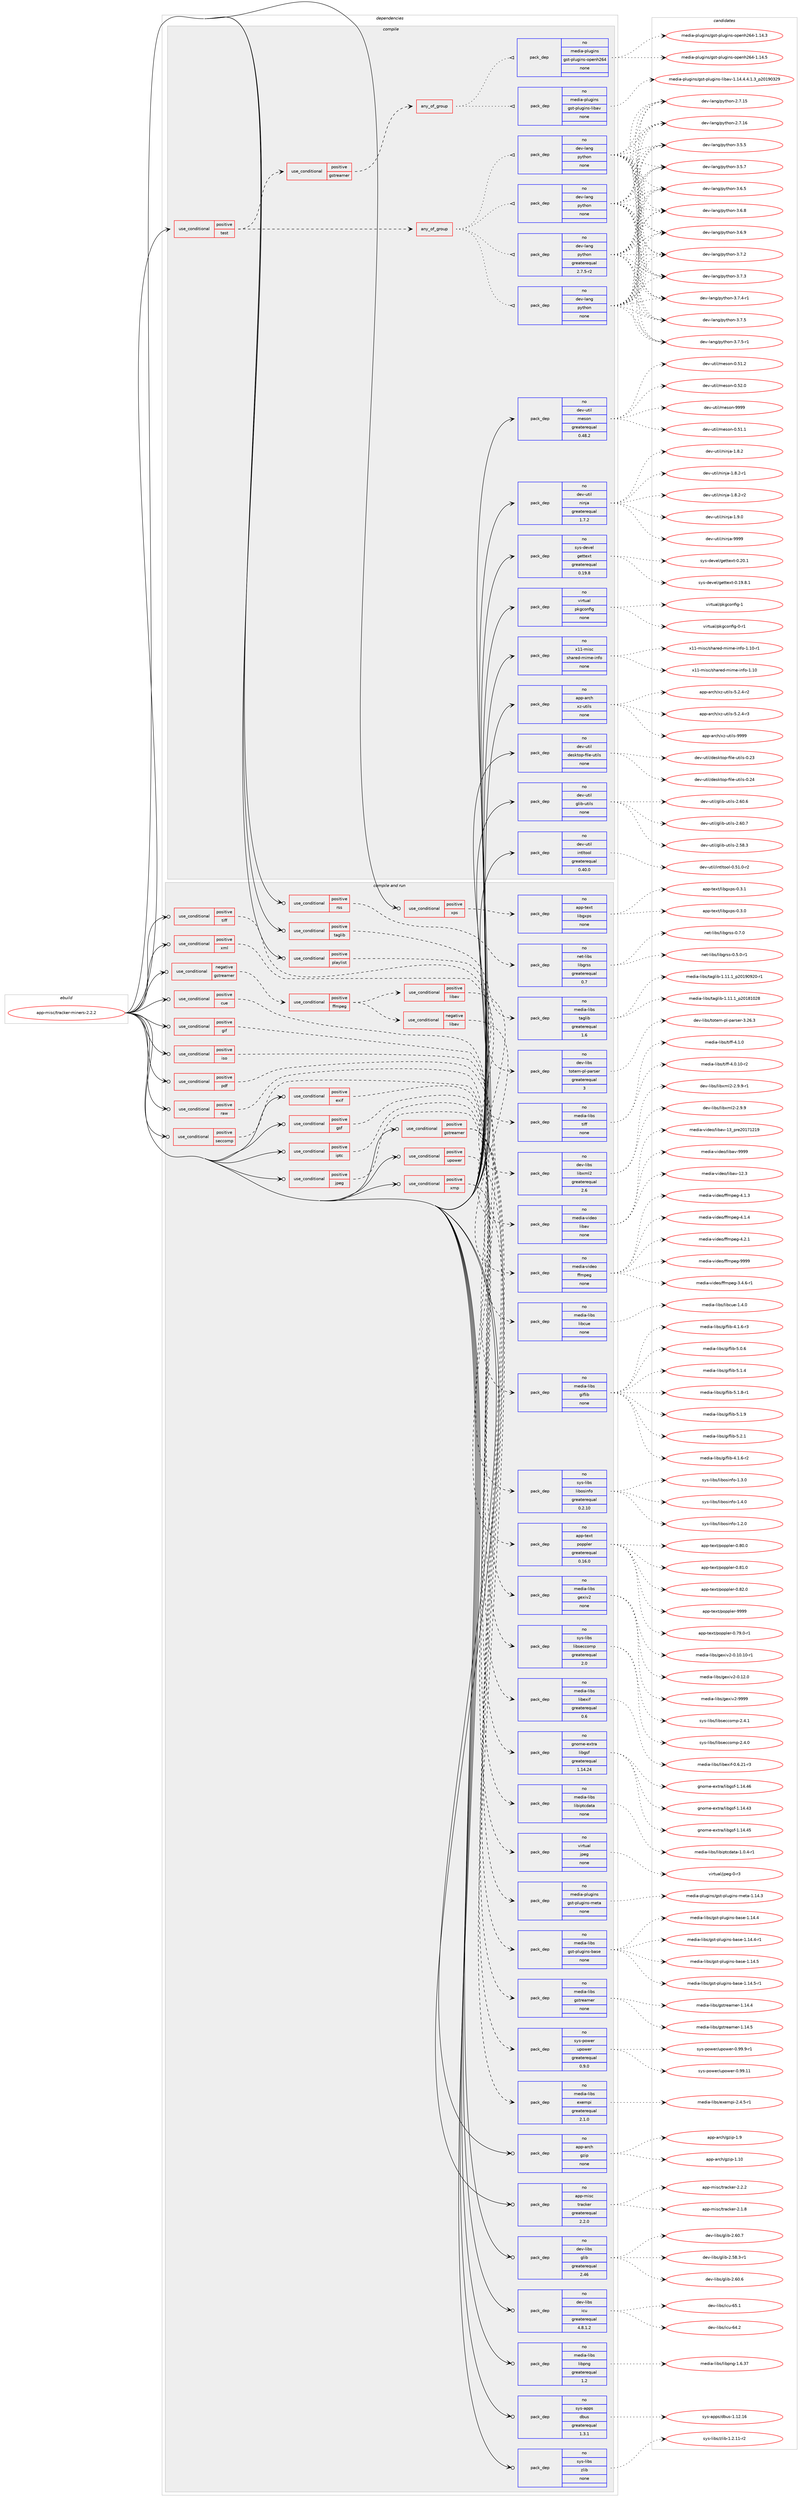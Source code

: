 digraph prolog {

# *************
# Graph options
# *************

newrank=true;
concentrate=true;
compound=true;
graph [rankdir=LR,fontname=Helvetica,fontsize=10,ranksep=1.5];#, ranksep=2.5, nodesep=0.2];
edge  [arrowhead=vee];
node  [fontname=Helvetica,fontsize=10];

# **********
# The ebuild
# **********

subgraph cluster_leftcol {
color=gray;
rank=same;
label=<<i>ebuild</i>>;
id [label="app-misc/tracker-miners-2.2.2", color=red, width=4, href="../app-misc/tracker-miners-2.2.2.svg"];
}

# ****************
# The dependencies
# ****************

subgraph cluster_midcol {
color=gray;
label=<<i>dependencies</i>>;
subgraph cluster_compile {
fillcolor="#eeeeee";
style=filled;
label=<<i>compile</i>>;
subgraph cond119582 {
dependency500703 [label=<<TABLE BORDER="0" CELLBORDER="1" CELLSPACING="0" CELLPADDING="4"><TR><TD ROWSPAN="3" CELLPADDING="10">use_conditional</TD></TR><TR><TD>positive</TD></TR><TR><TD>test</TD></TR></TABLE>>, shape=none, color=red];
subgraph any8726 {
dependency500704 [label=<<TABLE BORDER="0" CELLBORDER="1" CELLSPACING="0" CELLPADDING="4"><TR><TD CELLPADDING="10">any_of_group</TD></TR></TABLE>>, shape=none, color=red];subgraph pack372079 {
dependency500705 [label=<<TABLE BORDER="0" CELLBORDER="1" CELLSPACING="0" CELLPADDING="4" WIDTH="220"><TR><TD ROWSPAN="6" CELLPADDING="30">pack_dep</TD></TR><TR><TD WIDTH="110">no</TD></TR><TR><TD>dev-lang</TD></TR><TR><TD>python</TD></TR><TR><TD>none</TD></TR><TR><TD></TD></TR></TABLE>>, shape=none, color=blue];
}
dependency500704:e -> dependency500705:w [weight=20,style="dotted",arrowhead="oinv"];
subgraph pack372080 {
dependency500706 [label=<<TABLE BORDER="0" CELLBORDER="1" CELLSPACING="0" CELLPADDING="4" WIDTH="220"><TR><TD ROWSPAN="6" CELLPADDING="30">pack_dep</TD></TR><TR><TD WIDTH="110">no</TD></TR><TR><TD>dev-lang</TD></TR><TR><TD>python</TD></TR><TR><TD>none</TD></TR><TR><TD></TD></TR></TABLE>>, shape=none, color=blue];
}
dependency500704:e -> dependency500706:w [weight=20,style="dotted",arrowhead="oinv"];
subgraph pack372081 {
dependency500707 [label=<<TABLE BORDER="0" CELLBORDER="1" CELLSPACING="0" CELLPADDING="4" WIDTH="220"><TR><TD ROWSPAN="6" CELLPADDING="30">pack_dep</TD></TR><TR><TD WIDTH="110">no</TD></TR><TR><TD>dev-lang</TD></TR><TR><TD>python</TD></TR><TR><TD>none</TD></TR><TR><TD></TD></TR></TABLE>>, shape=none, color=blue];
}
dependency500704:e -> dependency500707:w [weight=20,style="dotted",arrowhead="oinv"];
subgraph pack372082 {
dependency500708 [label=<<TABLE BORDER="0" CELLBORDER="1" CELLSPACING="0" CELLPADDING="4" WIDTH="220"><TR><TD ROWSPAN="6" CELLPADDING="30">pack_dep</TD></TR><TR><TD WIDTH="110">no</TD></TR><TR><TD>dev-lang</TD></TR><TR><TD>python</TD></TR><TR><TD>greaterequal</TD></TR><TR><TD>2.7.5-r2</TD></TR></TABLE>>, shape=none, color=blue];
}
dependency500704:e -> dependency500708:w [weight=20,style="dotted",arrowhead="oinv"];
}
dependency500703:e -> dependency500704:w [weight=20,style="dashed",arrowhead="vee"];
subgraph cond119583 {
dependency500709 [label=<<TABLE BORDER="0" CELLBORDER="1" CELLSPACING="0" CELLPADDING="4"><TR><TD ROWSPAN="3" CELLPADDING="10">use_conditional</TD></TR><TR><TD>positive</TD></TR><TR><TD>gstreamer</TD></TR></TABLE>>, shape=none, color=red];
subgraph any8727 {
dependency500710 [label=<<TABLE BORDER="0" CELLBORDER="1" CELLSPACING="0" CELLPADDING="4"><TR><TD CELLPADDING="10">any_of_group</TD></TR></TABLE>>, shape=none, color=red];subgraph pack372083 {
dependency500711 [label=<<TABLE BORDER="0" CELLBORDER="1" CELLSPACING="0" CELLPADDING="4" WIDTH="220"><TR><TD ROWSPAN="6" CELLPADDING="30">pack_dep</TD></TR><TR><TD WIDTH="110">no</TD></TR><TR><TD>media-plugins</TD></TR><TR><TD>gst-plugins-libav</TD></TR><TR><TD>none</TD></TR><TR><TD></TD></TR></TABLE>>, shape=none, color=blue];
}
dependency500710:e -> dependency500711:w [weight=20,style="dotted",arrowhead="oinv"];
subgraph pack372084 {
dependency500712 [label=<<TABLE BORDER="0" CELLBORDER="1" CELLSPACING="0" CELLPADDING="4" WIDTH="220"><TR><TD ROWSPAN="6" CELLPADDING="30">pack_dep</TD></TR><TR><TD WIDTH="110">no</TD></TR><TR><TD>media-plugins</TD></TR><TR><TD>gst-plugins-openh264</TD></TR><TR><TD>none</TD></TR><TR><TD></TD></TR></TABLE>>, shape=none, color=blue];
}
dependency500710:e -> dependency500712:w [weight=20,style="dotted",arrowhead="oinv"];
}
dependency500709:e -> dependency500710:w [weight=20,style="dashed",arrowhead="vee"];
}
dependency500703:e -> dependency500709:w [weight=20,style="dashed",arrowhead="vee"];
}
id:e -> dependency500703:w [weight=20,style="solid",arrowhead="vee"];
subgraph pack372085 {
dependency500713 [label=<<TABLE BORDER="0" CELLBORDER="1" CELLSPACING="0" CELLPADDING="4" WIDTH="220"><TR><TD ROWSPAN="6" CELLPADDING="30">pack_dep</TD></TR><TR><TD WIDTH="110">no</TD></TR><TR><TD>app-arch</TD></TR><TR><TD>xz-utils</TD></TR><TR><TD>none</TD></TR><TR><TD></TD></TR></TABLE>>, shape=none, color=blue];
}
id:e -> dependency500713:w [weight=20,style="solid",arrowhead="vee"];
subgraph pack372086 {
dependency500714 [label=<<TABLE BORDER="0" CELLBORDER="1" CELLSPACING="0" CELLPADDING="4" WIDTH="220"><TR><TD ROWSPAN="6" CELLPADDING="30">pack_dep</TD></TR><TR><TD WIDTH="110">no</TD></TR><TR><TD>dev-util</TD></TR><TR><TD>desktop-file-utils</TD></TR><TR><TD>none</TD></TR><TR><TD></TD></TR></TABLE>>, shape=none, color=blue];
}
id:e -> dependency500714:w [weight=20,style="solid",arrowhead="vee"];
subgraph pack372087 {
dependency500715 [label=<<TABLE BORDER="0" CELLBORDER="1" CELLSPACING="0" CELLPADDING="4" WIDTH="220"><TR><TD ROWSPAN="6" CELLPADDING="30">pack_dep</TD></TR><TR><TD WIDTH="110">no</TD></TR><TR><TD>dev-util</TD></TR><TR><TD>glib-utils</TD></TR><TR><TD>none</TD></TR><TR><TD></TD></TR></TABLE>>, shape=none, color=blue];
}
id:e -> dependency500715:w [weight=20,style="solid",arrowhead="vee"];
subgraph pack372088 {
dependency500716 [label=<<TABLE BORDER="0" CELLBORDER="1" CELLSPACING="0" CELLPADDING="4" WIDTH="220"><TR><TD ROWSPAN="6" CELLPADDING="30">pack_dep</TD></TR><TR><TD WIDTH="110">no</TD></TR><TR><TD>dev-util</TD></TR><TR><TD>intltool</TD></TR><TR><TD>greaterequal</TD></TR><TR><TD>0.40.0</TD></TR></TABLE>>, shape=none, color=blue];
}
id:e -> dependency500716:w [weight=20,style="solid",arrowhead="vee"];
subgraph pack372089 {
dependency500717 [label=<<TABLE BORDER="0" CELLBORDER="1" CELLSPACING="0" CELLPADDING="4" WIDTH="220"><TR><TD ROWSPAN="6" CELLPADDING="30">pack_dep</TD></TR><TR><TD WIDTH="110">no</TD></TR><TR><TD>dev-util</TD></TR><TR><TD>meson</TD></TR><TR><TD>greaterequal</TD></TR><TR><TD>0.48.2</TD></TR></TABLE>>, shape=none, color=blue];
}
id:e -> dependency500717:w [weight=20,style="solid",arrowhead="vee"];
subgraph pack372090 {
dependency500718 [label=<<TABLE BORDER="0" CELLBORDER="1" CELLSPACING="0" CELLPADDING="4" WIDTH="220"><TR><TD ROWSPAN="6" CELLPADDING="30">pack_dep</TD></TR><TR><TD WIDTH="110">no</TD></TR><TR><TD>dev-util</TD></TR><TR><TD>ninja</TD></TR><TR><TD>greaterequal</TD></TR><TR><TD>1.7.2</TD></TR></TABLE>>, shape=none, color=blue];
}
id:e -> dependency500718:w [weight=20,style="solid",arrowhead="vee"];
subgraph pack372091 {
dependency500719 [label=<<TABLE BORDER="0" CELLBORDER="1" CELLSPACING="0" CELLPADDING="4" WIDTH="220"><TR><TD ROWSPAN="6" CELLPADDING="30">pack_dep</TD></TR><TR><TD WIDTH="110">no</TD></TR><TR><TD>sys-devel</TD></TR><TR><TD>gettext</TD></TR><TR><TD>greaterequal</TD></TR><TR><TD>0.19.8</TD></TR></TABLE>>, shape=none, color=blue];
}
id:e -> dependency500719:w [weight=20,style="solid",arrowhead="vee"];
subgraph pack372092 {
dependency500720 [label=<<TABLE BORDER="0" CELLBORDER="1" CELLSPACING="0" CELLPADDING="4" WIDTH="220"><TR><TD ROWSPAN="6" CELLPADDING="30">pack_dep</TD></TR><TR><TD WIDTH="110">no</TD></TR><TR><TD>virtual</TD></TR><TR><TD>pkgconfig</TD></TR><TR><TD>none</TD></TR><TR><TD></TD></TR></TABLE>>, shape=none, color=blue];
}
id:e -> dependency500720:w [weight=20,style="solid",arrowhead="vee"];
subgraph pack372093 {
dependency500721 [label=<<TABLE BORDER="0" CELLBORDER="1" CELLSPACING="0" CELLPADDING="4" WIDTH="220"><TR><TD ROWSPAN="6" CELLPADDING="30">pack_dep</TD></TR><TR><TD WIDTH="110">no</TD></TR><TR><TD>x11-misc</TD></TR><TR><TD>shared-mime-info</TD></TR><TR><TD>none</TD></TR><TR><TD></TD></TR></TABLE>>, shape=none, color=blue];
}
id:e -> dependency500721:w [weight=20,style="solid",arrowhead="vee"];
}
subgraph cluster_compileandrun {
fillcolor="#eeeeee";
style=filled;
label=<<i>compile and run</i>>;
subgraph cond119584 {
dependency500722 [label=<<TABLE BORDER="0" CELLBORDER="1" CELLSPACING="0" CELLPADDING="4"><TR><TD ROWSPAN="3" CELLPADDING="10">use_conditional</TD></TR><TR><TD>negative</TD></TR><TR><TD>gstreamer</TD></TR></TABLE>>, shape=none, color=red];
subgraph cond119585 {
dependency500723 [label=<<TABLE BORDER="0" CELLBORDER="1" CELLSPACING="0" CELLPADDING="4"><TR><TD ROWSPAN="3" CELLPADDING="10">use_conditional</TD></TR><TR><TD>positive</TD></TR><TR><TD>ffmpeg</TD></TR></TABLE>>, shape=none, color=red];
subgraph cond119586 {
dependency500724 [label=<<TABLE BORDER="0" CELLBORDER="1" CELLSPACING="0" CELLPADDING="4"><TR><TD ROWSPAN="3" CELLPADDING="10">use_conditional</TD></TR><TR><TD>positive</TD></TR><TR><TD>libav</TD></TR></TABLE>>, shape=none, color=red];
subgraph pack372094 {
dependency500725 [label=<<TABLE BORDER="0" CELLBORDER="1" CELLSPACING="0" CELLPADDING="4" WIDTH="220"><TR><TD ROWSPAN="6" CELLPADDING="30">pack_dep</TD></TR><TR><TD WIDTH="110">no</TD></TR><TR><TD>media-video</TD></TR><TR><TD>libav</TD></TR><TR><TD>none</TD></TR><TR><TD></TD></TR></TABLE>>, shape=none, color=blue];
}
dependency500724:e -> dependency500725:w [weight=20,style="dashed",arrowhead="vee"];
}
dependency500723:e -> dependency500724:w [weight=20,style="dashed",arrowhead="vee"];
subgraph cond119587 {
dependency500726 [label=<<TABLE BORDER="0" CELLBORDER="1" CELLSPACING="0" CELLPADDING="4"><TR><TD ROWSPAN="3" CELLPADDING="10">use_conditional</TD></TR><TR><TD>negative</TD></TR><TR><TD>libav</TD></TR></TABLE>>, shape=none, color=red];
subgraph pack372095 {
dependency500727 [label=<<TABLE BORDER="0" CELLBORDER="1" CELLSPACING="0" CELLPADDING="4" WIDTH="220"><TR><TD ROWSPAN="6" CELLPADDING="30">pack_dep</TD></TR><TR><TD WIDTH="110">no</TD></TR><TR><TD>media-video</TD></TR><TR><TD>ffmpeg</TD></TR><TR><TD>none</TD></TR><TR><TD></TD></TR></TABLE>>, shape=none, color=blue];
}
dependency500726:e -> dependency500727:w [weight=20,style="dashed",arrowhead="vee"];
}
dependency500723:e -> dependency500726:w [weight=20,style="dashed",arrowhead="vee"];
}
dependency500722:e -> dependency500723:w [weight=20,style="dashed",arrowhead="vee"];
}
id:e -> dependency500722:w [weight=20,style="solid",arrowhead="odotvee"];
subgraph cond119588 {
dependency500728 [label=<<TABLE BORDER="0" CELLBORDER="1" CELLSPACING="0" CELLPADDING="4"><TR><TD ROWSPAN="3" CELLPADDING="10">use_conditional</TD></TR><TR><TD>positive</TD></TR><TR><TD>cue</TD></TR></TABLE>>, shape=none, color=red];
subgraph pack372096 {
dependency500729 [label=<<TABLE BORDER="0" CELLBORDER="1" CELLSPACING="0" CELLPADDING="4" WIDTH="220"><TR><TD ROWSPAN="6" CELLPADDING="30">pack_dep</TD></TR><TR><TD WIDTH="110">no</TD></TR><TR><TD>media-libs</TD></TR><TR><TD>libcue</TD></TR><TR><TD>none</TD></TR><TR><TD></TD></TR></TABLE>>, shape=none, color=blue];
}
dependency500728:e -> dependency500729:w [weight=20,style="dashed",arrowhead="vee"];
}
id:e -> dependency500728:w [weight=20,style="solid",arrowhead="odotvee"];
subgraph cond119589 {
dependency500730 [label=<<TABLE BORDER="0" CELLBORDER="1" CELLSPACING="0" CELLPADDING="4"><TR><TD ROWSPAN="3" CELLPADDING="10">use_conditional</TD></TR><TR><TD>positive</TD></TR><TR><TD>exif</TD></TR></TABLE>>, shape=none, color=red];
subgraph pack372097 {
dependency500731 [label=<<TABLE BORDER="0" CELLBORDER="1" CELLSPACING="0" CELLPADDING="4" WIDTH="220"><TR><TD ROWSPAN="6" CELLPADDING="30">pack_dep</TD></TR><TR><TD WIDTH="110">no</TD></TR><TR><TD>media-libs</TD></TR><TR><TD>libexif</TD></TR><TR><TD>greaterequal</TD></TR><TR><TD>0.6</TD></TR></TABLE>>, shape=none, color=blue];
}
dependency500730:e -> dependency500731:w [weight=20,style="dashed",arrowhead="vee"];
}
id:e -> dependency500730:w [weight=20,style="solid",arrowhead="odotvee"];
subgraph cond119590 {
dependency500732 [label=<<TABLE BORDER="0" CELLBORDER="1" CELLSPACING="0" CELLPADDING="4"><TR><TD ROWSPAN="3" CELLPADDING="10">use_conditional</TD></TR><TR><TD>positive</TD></TR><TR><TD>gif</TD></TR></TABLE>>, shape=none, color=red];
subgraph pack372098 {
dependency500733 [label=<<TABLE BORDER="0" CELLBORDER="1" CELLSPACING="0" CELLPADDING="4" WIDTH="220"><TR><TD ROWSPAN="6" CELLPADDING="30">pack_dep</TD></TR><TR><TD WIDTH="110">no</TD></TR><TR><TD>media-libs</TD></TR><TR><TD>giflib</TD></TR><TR><TD>none</TD></TR><TR><TD></TD></TR></TABLE>>, shape=none, color=blue];
}
dependency500732:e -> dependency500733:w [weight=20,style="dashed",arrowhead="vee"];
}
id:e -> dependency500732:w [weight=20,style="solid",arrowhead="odotvee"];
subgraph cond119591 {
dependency500734 [label=<<TABLE BORDER="0" CELLBORDER="1" CELLSPACING="0" CELLPADDING="4"><TR><TD ROWSPAN="3" CELLPADDING="10">use_conditional</TD></TR><TR><TD>positive</TD></TR><TR><TD>gsf</TD></TR></TABLE>>, shape=none, color=red];
subgraph pack372099 {
dependency500735 [label=<<TABLE BORDER="0" CELLBORDER="1" CELLSPACING="0" CELLPADDING="4" WIDTH="220"><TR><TD ROWSPAN="6" CELLPADDING="30">pack_dep</TD></TR><TR><TD WIDTH="110">no</TD></TR><TR><TD>gnome-extra</TD></TR><TR><TD>libgsf</TD></TR><TR><TD>greaterequal</TD></TR><TR><TD>1.14.24</TD></TR></TABLE>>, shape=none, color=blue];
}
dependency500734:e -> dependency500735:w [weight=20,style="dashed",arrowhead="vee"];
}
id:e -> dependency500734:w [weight=20,style="solid",arrowhead="odotvee"];
subgraph cond119592 {
dependency500736 [label=<<TABLE BORDER="0" CELLBORDER="1" CELLSPACING="0" CELLPADDING="4"><TR><TD ROWSPAN="3" CELLPADDING="10">use_conditional</TD></TR><TR><TD>positive</TD></TR><TR><TD>gstreamer</TD></TR></TABLE>>, shape=none, color=red];
subgraph pack372100 {
dependency500737 [label=<<TABLE BORDER="0" CELLBORDER="1" CELLSPACING="0" CELLPADDING="4" WIDTH="220"><TR><TD ROWSPAN="6" CELLPADDING="30">pack_dep</TD></TR><TR><TD WIDTH="110">no</TD></TR><TR><TD>media-libs</TD></TR><TR><TD>gstreamer</TD></TR><TR><TD>none</TD></TR><TR><TD></TD></TR></TABLE>>, shape=none, color=blue];
}
dependency500736:e -> dependency500737:w [weight=20,style="dashed",arrowhead="vee"];
subgraph pack372101 {
dependency500738 [label=<<TABLE BORDER="0" CELLBORDER="1" CELLSPACING="0" CELLPADDING="4" WIDTH="220"><TR><TD ROWSPAN="6" CELLPADDING="30">pack_dep</TD></TR><TR><TD WIDTH="110">no</TD></TR><TR><TD>media-libs</TD></TR><TR><TD>gst-plugins-base</TD></TR><TR><TD>none</TD></TR><TR><TD></TD></TR></TABLE>>, shape=none, color=blue];
}
dependency500736:e -> dependency500738:w [weight=20,style="dashed",arrowhead="vee"];
subgraph pack372102 {
dependency500739 [label=<<TABLE BORDER="0" CELLBORDER="1" CELLSPACING="0" CELLPADDING="4" WIDTH="220"><TR><TD ROWSPAN="6" CELLPADDING="30">pack_dep</TD></TR><TR><TD WIDTH="110">no</TD></TR><TR><TD>media-plugins</TD></TR><TR><TD>gst-plugins-meta</TD></TR><TR><TD>none</TD></TR><TR><TD></TD></TR></TABLE>>, shape=none, color=blue];
}
dependency500736:e -> dependency500739:w [weight=20,style="dashed",arrowhead="vee"];
}
id:e -> dependency500736:w [weight=20,style="solid",arrowhead="odotvee"];
subgraph cond119593 {
dependency500740 [label=<<TABLE BORDER="0" CELLBORDER="1" CELLSPACING="0" CELLPADDING="4"><TR><TD ROWSPAN="3" CELLPADDING="10">use_conditional</TD></TR><TR><TD>positive</TD></TR><TR><TD>iptc</TD></TR></TABLE>>, shape=none, color=red];
subgraph pack372103 {
dependency500741 [label=<<TABLE BORDER="0" CELLBORDER="1" CELLSPACING="0" CELLPADDING="4" WIDTH="220"><TR><TD ROWSPAN="6" CELLPADDING="30">pack_dep</TD></TR><TR><TD WIDTH="110">no</TD></TR><TR><TD>media-libs</TD></TR><TR><TD>libiptcdata</TD></TR><TR><TD>none</TD></TR><TR><TD></TD></TR></TABLE>>, shape=none, color=blue];
}
dependency500740:e -> dependency500741:w [weight=20,style="dashed",arrowhead="vee"];
}
id:e -> dependency500740:w [weight=20,style="solid",arrowhead="odotvee"];
subgraph cond119594 {
dependency500742 [label=<<TABLE BORDER="0" CELLBORDER="1" CELLSPACING="0" CELLPADDING="4"><TR><TD ROWSPAN="3" CELLPADDING="10">use_conditional</TD></TR><TR><TD>positive</TD></TR><TR><TD>iso</TD></TR></TABLE>>, shape=none, color=red];
subgraph pack372104 {
dependency500743 [label=<<TABLE BORDER="0" CELLBORDER="1" CELLSPACING="0" CELLPADDING="4" WIDTH="220"><TR><TD ROWSPAN="6" CELLPADDING="30">pack_dep</TD></TR><TR><TD WIDTH="110">no</TD></TR><TR><TD>sys-libs</TD></TR><TR><TD>libosinfo</TD></TR><TR><TD>greaterequal</TD></TR><TR><TD>0.2.10</TD></TR></TABLE>>, shape=none, color=blue];
}
dependency500742:e -> dependency500743:w [weight=20,style="dashed",arrowhead="vee"];
}
id:e -> dependency500742:w [weight=20,style="solid",arrowhead="odotvee"];
subgraph cond119595 {
dependency500744 [label=<<TABLE BORDER="0" CELLBORDER="1" CELLSPACING="0" CELLPADDING="4"><TR><TD ROWSPAN="3" CELLPADDING="10">use_conditional</TD></TR><TR><TD>positive</TD></TR><TR><TD>jpeg</TD></TR></TABLE>>, shape=none, color=red];
subgraph pack372105 {
dependency500745 [label=<<TABLE BORDER="0" CELLBORDER="1" CELLSPACING="0" CELLPADDING="4" WIDTH="220"><TR><TD ROWSPAN="6" CELLPADDING="30">pack_dep</TD></TR><TR><TD WIDTH="110">no</TD></TR><TR><TD>virtual</TD></TR><TR><TD>jpeg</TD></TR><TR><TD>none</TD></TR><TR><TD></TD></TR></TABLE>>, shape=none, color=blue];
}
dependency500744:e -> dependency500745:w [weight=20,style="dashed",arrowhead="vee"];
}
id:e -> dependency500744:w [weight=20,style="solid",arrowhead="odotvee"];
subgraph cond119596 {
dependency500746 [label=<<TABLE BORDER="0" CELLBORDER="1" CELLSPACING="0" CELLPADDING="4"><TR><TD ROWSPAN="3" CELLPADDING="10">use_conditional</TD></TR><TR><TD>positive</TD></TR><TR><TD>pdf</TD></TR></TABLE>>, shape=none, color=red];
subgraph pack372106 {
dependency500747 [label=<<TABLE BORDER="0" CELLBORDER="1" CELLSPACING="0" CELLPADDING="4" WIDTH="220"><TR><TD ROWSPAN="6" CELLPADDING="30">pack_dep</TD></TR><TR><TD WIDTH="110">no</TD></TR><TR><TD>app-text</TD></TR><TR><TD>poppler</TD></TR><TR><TD>greaterequal</TD></TR><TR><TD>0.16.0</TD></TR></TABLE>>, shape=none, color=blue];
}
dependency500746:e -> dependency500747:w [weight=20,style="dashed",arrowhead="vee"];
}
id:e -> dependency500746:w [weight=20,style="solid",arrowhead="odotvee"];
subgraph cond119597 {
dependency500748 [label=<<TABLE BORDER="0" CELLBORDER="1" CELLSPACING="0" CELLPADDING="4"><TR><TD ROWSPAN="3" CELLPADDING="10">use_conditional</TD></TR><TR><TD>positive</TD></TR><TR><TD>playlist</TD></TR></TABLE>>, shape=none, color=red];
subgraph pack372107 {
dependency500749 [label=<<TABLE BORDER="0" CELLBORDER="1" CELLSPACING="0" CELLPADDING="4" WIDTH="220"><TR><TD ROWSPAN="6" CELLPADDING="30">pack_dep</TD></TR><TR><TD WIDTH="110">no</TD></TR><TR><TD>dev-libs</TD></TR><TR><TD>totem-pl-parser</TD></TR><TR><TD>greaterequal</TD></TR><TR><TD>3</TD></TR></TABLE>>, shape=none, color=blue];
}
dependency500748:e -> dependency500749:w [weight=20,style="dashed",arrowhead="vee"];
}
id:e -> dependency500748:w [weight=20,style="solid",arrowhead="odotvee"];
subgraph cond119598 {
dependency500750 [label=<<TABLE BORDER="0" CELLBORDER="1" CELLSPACING="0" CELLPADDING="4"><TR><TD ROWSPAN="3" CELLPADDING="10">use_conditional</TD></TR><TR><TD>positive</TD></TR><TR><TD>raw</TD></TR></TABLE>>, shape=none, color=red];
subgraph pack372108 {
dependency500751 [label=<<TABLE BORDER="0" CELLBORDER="1" CELLSPACING="0" CELLPADDING="4" WIDTH="220"><TR><TD ROWSPAN="6" CELLPADDING="30">pack_dep</TD></TR><TR><TD WIDTH="110">no</TD></TR><TR><TD>media-libs</TD></TR><TR><TD>gexiv2</TD></TR><TR><TD>none</TD></TR><TR><TD></TD></TR></TABLE>>, shape=none, color=blue];
}
dependency500750:e -> dependency500751:w [weight=20,style="dashed",arrowhead="vee"];
}
id:e -> dependency500750:w [weight=20,style="solid",arrowhead="odotvee"];
subgraph cond119599 {
dependency500752 [label=<<TABLE BORDER="0" CELLBORDER="1" CELLSPACING="0" CELLPADDING="4"><TR><TD ROWSPAN="3" CELLPADDING="10">use_conditional</TD></TR><TR><TD>positive</TD></TR><TR><TD>rss</TD></TR></TABLE>>, shape=none, color=red];
subgraph pack372109 {
dependency500753 [label=<<TABLE BORDER="0" CELLBORDER="1" CELLSPACING="0" CELLPADDING="4" WIDTH="220"><TR><TD ROWSPAN="6" CELLPADDING="30">pack_dep</TD></TR><TR><TD WIDTH="110">no</TD></TR><TR><TD>net-libs</TD></TR><TR><TD>libgrss</TD></TR><TR><TD>greaterequal</TD></TR><TR><TD>0.7</TD></TR></TABLE>>, shape=none, color=blue];
}
dependency500752:e -> dependency500753:w [weight=20,style="dashed",arrowhead="vee"];
}
id:e -> dependency500752:w [weight=20,style="solid",arrowhead="odotvee"];
subgraph cond119600 {
dependency500754 [label=<<TABLE BORDER="0" CELLBORDER="1" CELLSPACING="0" CELLPADDING="4"><TR><TD ROWSPAN="3" CELLPADDING="10">use_conditional</TD></TR><TR><TD>positive</TD></TR><TR><TD>seccomp</TD></TR></TABLE>>, shape=none, color=red];
subgraph pack372110 {
dependency500755 [label=<<TABLE BORDER="0" CELLBORDER="1" CELLSPACING="0" CELLPADDING="4" WIDTH="220"><TR><TD ROWSPAN="6" CELLPADDING="30">pack_dep</TD></TR><TR><TD WIDTH="110">no</TD></TR><TR><TD>sys-libs</TD></TR><TR><TD>libseccomp</TD></TR><TR><TD>greaterequal</TD></TR><TR><TD>2.0</TD></TR></TABLE>>, shape=none, color=blue];
}
dependency500754:e -> dependency500755:w [weight=20,style="dashed",arrowhead="vee"];
}
id:e -> dependency500754:w [weight=20,style="solid",arrowhead="odotvee"];
subgraph cond119601 {
dependency500756 [label=<<TABLE BORDER="0" CELLBORDER="1" CELLSPACING="0" CELLPADDING="4"><TR><TD ROWSPAN="3" CELLPADDING="10">use_conditional</TD></TR><TR><TD>positive</TD></TR><TR><TD>taglib</TD></TR></TABLE>>, shape=none, color=red];
subgraph pack372111 {
dependency500757 [label=<<TABLE BORDER="0" CELLBORDER="1" CELLSPACING="0" CELLPADDING="4" WIDTH="220"><TR><TD ROWSPAN="6" CELLPADDING="30">pack_dep</TD></TR><TR><TD WIDTH="110">no</TD></TR><TR><TD>media-libs</TD></TR><TR><TD>taglib</TD></TR><TR><TD>greaterequal</TD></TR><TR><TD>1.6</TD></TR></TABLE>>, shape=none, color=blue];
}
dependency500756:e -> dependency500757:w [weight=20,style="dashed",arrowhead="vee"];
}
id:e -> dependency500756:w [weight=20,style="solid",arrowhead="odotvee"];
subgraph cond119602 {
dependency500758 [label=<<TABLE BORDER="0" CELLBORDER="1" CELLSPACING="0" CELLPADDING="4"><TR><TD ROWSPAN="3" CELLPADDING="10">use_conditional</TD></TR><TR><TD>positive</TD></TR><TR><TD>tiff</TD></TR></TABLE>>, shape=none, color=red];
subgraph pack372112 {
dependency500759 [label=<<TABLE BORDER="0" CELLBORDER="1" CELLSPACING="0" CELLPADDING="4" WIDTH="220"><TR><TD ROWSPAN="6" CELLPADDING="30">pack_dep</TD></TR><TR><TD WIDTH="110">no</TD></TR><TR><TD>media-libs</TD></TR><TR><TD>tiff</TD></TR><TR><TD>none</TD></TR><TR><TD></TD></TR></TABLE>>, shape=none, color=blue];
}
dependency500758:e -> dependency500759:w [weight=20,style="dashed",arrowhead="vee"];
}
id:e -> dependency500758:w [weight=20,style="solid",arrowhead="odotvee"];
subgraph cond119603 {
dependency500760 [label=<<TABLE BORDER="0" CELLBORDER="1" CELLSPACING="0" CELLPADDING="4"><TR><TD ROWSPAN="3" CELLPADDING="10">use_conditional</TD></TR><TR><TD>positive</TD></TR><TR><TD>upower</TD></TR></TABLE>>, shape=none, color=red];
subgraph pack372113 {
dependency500761 [label=<<TABLE BORDER="0" CELLBORDER="1" CELLSPACING="0" CELLPADDING="4" WIDTH="220"><TR><TD ROWSPAN="6" CELLPADDING="30">pack_dep</TD></TR><TR><TD WIDTH="110">no</TD></TR><TR><TD>sys-power</TD></TR><TR><TD>upower</TD></TR><TR><TD>greaterequal</TD></TR><TR><TD>0.9.0</TD></TR></TABLE>>, shape=none, color=blue];
}
dependency500760:e -> dependency500761:w [weight=20,style="dashed",arrowhead="vee"];
}
id:e -> dependency500760:w [weight=20,style="solid",arrowhead="odotvee"];
subgraph cond119604 {
dependency500762 [label=<<TABLE BORDER="0" CELLBORDER="1" CELLSPACING="0" CELLPADDING="4"><TR><TD ROWSPAN="3" CELLPADDING="10">use_conditional</TD></TR><TR><TD>positive</TD></TR><TR><TD>xml</TD></TR></TABLE>>, shape=none, color=red];
subgraph pack372114 {
dependency500763 [label=<<TABLE BORDER="0" CELLBORDER="1" CELLSPACING="0" CELLPADDING="4" WIDTH="220"><TR><TD ROWSPAN="6" CELLPADDING="30">pack_dep</TD></TR><TR><TD WIDTH="110">no</TD></TR><TR><TD>dev-libs</TD></TR><TR><TD>libxml2</TD></TR><TR><TD>greaterequal</TD></TR><TR><TD>2.6</TD></TR></TABLE>>, shape=none, color=blue];
}
dependency500762:e -> dependency500763:w [weight=20,style="dashed",arrowhead="vee"];
}
id:e -> dependency500762:w [weight=20,style="solid",arrowhead="odotvee"];
subgraph cond119605 {
dependency500764 [label=<<TABLE BORDER="0" CELLBORDER="1" CELLSPACING="0" CELLPADDING="4"><TR><TD ROWSPAN="3" CELLPADDING="10">use_conditional</TD></TR><TR><TD>positive</TD></TR><TR><TD>xmp</TD></TR></TABLE>>, shape=none, color=red];
subgraph pack372115 {
dependency500765 [label=<<TABLE BORDER="0" CELLBORDER="1" CELLSPACING="0" CELLPADDING="4" WIDTH="220"><TR><TD ROWSPAN="6" CELLPADDING="30">pack_dep</TD></TR><TR><TD WIDTH="110">no</TD></TR><TR><TD>media-libs</TD></TR><TR><TD>exempi</TD></TR><TR><TD>greaterequal</TD></TR><TR><TD>2.1.0</TD></TR></TABLE>>, shape=none, color=blue];
}
dependency500764:e -> dependency500765:w [weight=20,style="dashed",arrowhead="vee"];
}
id:e -> dependency500764:w [weight=20,style="solid",arrowhead="odotvee"];
subgraph cond119606 {
dependency500766 [label=<<TABLE BORDER="0" CELLBORDER="1" CELLSPACING="0" CELLPADDING="4"><TR><TD ROWSPAN="3" CELLPADDING="10">use_conditional</TD></TR><TR><TD>positive</TD></TR><TR><TD>xps</TD></TR></TABLE>>, shape=none, color=red];
subgraph pack372116 {
dependency500767 [label=<<TABLE BORDER="0" CELLBORDER="1" CELLSPACING="0" CELLPADDING="4" WIDTH="220"><TR><TD ROWSPAN="6" CELLPADDING="30">pack_dep</TD></TR><TR><TD WIDTH="110">no</TD></TR><TR><TD>app-text</TD></TR><TR><TD>libgxps</TD></TR><TR><TD>none</TD></TR><TR><TD></TD></TR></TABLE>>, shape=none, color=blue];
}
dependency500766:e -> dependency500767:w [weight=20,style="dashed",arrowhead="vee"];
}
id:e -> dependency500766:w [weight=20,style="solid",arrowhead="odotvee"];
subgraph pack372117 {
dependency500768 [label=<<TABLE BORDER="0" CELLBORDER="1" CELLSPACING="0" CELLPADDING="4" WIDTH="220"><TR><TD ROWSPAN="6" CELLPADDING="30">pack_dep</TD></TR><TR><TD WIDTH="110">no</TD></TR><TR><TD>app-arch</TD></TR><TR><TD>gzip</TD></TR><TR><TD>none</TD></TR><TR><TD></TD></TR></TABLE>>, shape=none, color=blue];
}
id:e -> dependency500768:w [weight=20,style="solid",arrowhead="odotvee"];
subgraph pack372118 {
dependency500769 [label=<<TABLE BORDER="0" CELLBORDER="1" CELLSPACING="0" CELLPADDING="4" WIDTH="220"><TR><TD ROWSPAN="6" CELLPADDING="30">pack_dep</TD></TR><TR><TD WIDTH="110">no</TD></TR><TR><TD>app-misc</TD></TR><TR><TD>tracker</TD></TR><TR><TD>greaterequal</TD></TR><TR><TD>2.2.0</TD></TR></TABLE>>, shape=none, color=blue];
}
id:e -> dependency500769:w [weight=20,style="solid",arrowhead="odotvee"];
subgraph pack372119 {
dependency500770 [label=<<TABLE BORDER="0" CELLBORDER="1" CELLSPACING="0" CELLPADDING="4" WIDTH="220"><TR><TD ROWSPAN="6" CELLPADDING="30">pack_dep</TD></TR><TR><TD WIDTH="110">no</TD></TR><TR><TD>dev-libs</TD></TR><TR><TD>glib</TD></TR><TR><TD>greaterequal</TD></TR><TR><TD>2.46</TD></TR></TABLE>>, shape=none, color=blue];
}
id:e -> dependency500770:w [weight=20,style="solid",arrowhead="odotvee"];
subgraph pack372120 {
dependency500771 [label=<<TABLE BORDER="0" CELLBORDER="1" CELLSPACING="0" CELLPADDING="4" WIDTH="220"><TR><TD ROWSPAN="6" CELLPADDING="30">pack_dep</TD></TR><TR><TD WIDTH="110">no</TD></TR><TR><TD>dev-libs</TD></TR><TR><TD>icu</TD></TR><TR><TD>greaterequal</TD></TR><TR><TD>4.8.1.2</TD></TR></TABLE>>, shape=none, color=blue];
}
id:e -> dependency500771:w [weight=20,style="solid",arrowhead="odotvee"];
subgraph pack372121 {
dependency500772 [label=<<TABLE BORDER="0" CELLBORDER="1" CELLSPACING="0" CELLPADDING="4" WIDTH="220"><TR><TD ROWSPAN="6" CELLPADDING="30">pack_dep</TD></TR><TR><TD WIDTH="110">no</TD></TR><TR><TD>media-libs</TD></TR><TR><TD>libpng</TD></TR><TR><TD>greaterequal</TD></TR><TR><TD>1.2</TD></TR></TABLE>>, shape=none, color=blue];
}
id:e -> dependency500772:w [weight=20,style="solid",arrowhead="odotvee"];
subgraph pack372122 {
dependency500773 [label=<<TABLE BORDER="0" CELLBORDER="1" CELLSPACING="0" CELLPADDING="4" WIDTH="220"><TR><TD ROWSPAN="6" CELLPADDING="30">pack_dep</TD></TR><TR><TD WIDTH="110">no</TD></TR><TR><TD>sys-apps</TD></TR><TR><TD>dbus</TD></TR><TR><TD>greaterequal</TD></TR><TR><TD>1.3.1</TD></TR></TABLE>>, shape=none, color=blue];
}
id:e -> dependency500773:w [weight=20,style="solid",arrowhead="odotvee"];
subgraph pack372123 {
dependency500774 [label=<<TABLE BORDER="0" CELLBORDER="1" CELLSPACING="0" CELLPADDING="4" WIDTH="220"><TR><TD ROWSPAN="6" CELLPADDING="30">pack_dep</TD></TR><TR><TD WIDTH="110">no</TD></TR><TR><TD>sys-libs</TD></TR><TR><TD>zlib</TD></TR><TR><TD>none</TD></TR><TR><TD></TD></TR></TABLE>>, shape=none, color=blue];
}
id:e -> dependency500774:w [weight=20,style="solid",arrowhead="odotvee"];
}
subgraph cluster_run {
fillcolor="#eeeeee";
style=filled;
label=<<i>run</i>>;
}
}

# **************
# The candidates
# **************

subgraph cluster_choices {
rank=same;
color=gray;
label=<<i>candidates</i>>;

subgraph choice372079 {
color=black;
nodesep=1;
choice10010111845108971101034711212111610411111045504655464953 [label="dev-lang/python-2.7.15", color=red, width=4,href="../dev-lang/python-2.7.15.svg"];
choice10010111845108971101034711212111610411111045504655464954 [label="dev-lang/python-2.7.16", color=red, width=4,href="../dev-lang/python-2.7.16.svg"];
choice100101118451089711010347112121116104111110455146534653 [label="dev-lang/python-3.5.5", color=red, width=4,href="../dev-lang/python-3.5.5.svg"];
choice100101118451089711010347112121116104111110455146534655 [label="dev-lang/python-3.5.7", color=red, width=4,href="../dev-lang/python-3.5.7.svg"];
choice100101118451089711010347112121116104111110455146544653 [label="dev-lang/python-3.6.5", color=red, width=4,href="../dev-lang/python-3.6.5.svg"];
choice100101118451089711010347112121116104111110455146544656 [label="dev-lang/python-3.6.8", color=red, width=4,href="../dev-lang/python-3.6.8.svg"];
choice100101118451089711010347112121116104111110455146544657 [label="dev-lang/python-3.6.9", color=red, width=4,href="../dev-lang/python-3.6.9.svg"];
choice100101118451089711010347112121116104111110455146554650 [label="dev-lang/python-3.7.2", color=red, width=4,href="../dev-lang/python-3.7.2.svg"];
choice100101118451089711010347112121116104111110455146554651 [label="dev-lang/python-3.7.3", color=red, width=4,href="../dev-lang/python-3.7.3.svg"];
choice1001011184510897110103471121211161041111104551465546524511449 [label="dev-lang/python-3.7.4-r1", color=red, width=4,href="../dev-lang/python-3.7.4-r1.svg"];
choice100101118451089711010347112121116104111110455146554653 [label="dev-lang/python-3.7.5", color=red, width=4,href="../dev-lang/python-3.7.5.svg"];
choice1001011184510897110103471121211161041111104551465546534511449 [label="dev-lang/python-3.7.5-r1", color=red, width=4,href="../dev-lang/python-3.7.5-r1.svg"];
dependency500705:e -> choice10010111845108971101034711212111610411111045504655464953:w [style=dotted,weight="100"];
dependency500705:e -> choice10010111845108971101034711212111610411111045504655464954:w [style=dotted,weight="100"];
dependency500705:e -> choice100101118451089711010347112121116104111110455146534653:w [style=dotted,weight="100"];
dependency500705:e -> choice100101118451089711010347112121116104111110455146534655:w [style=dotted,weight="100"];
dependency500705:e -> choice100101118451089711010347112121116104111110455146544653:w [style=dotted,weight="100"];
dependency500705:e -> choice100101118451089711010347112121116104111110455146544656:w [style=dotted,weight="100"];
dependency500705:e -> choice100101118451089711010347112121116104111110455146544657:w [style=dotted,weight="100"];
dependency500705:e -> choice100101118451089711010347112121116104111110455146554650:w [style=dotted,weight="100"];
dependency500705:e -> choice100101118451089711010347112121116104111110455146554651:w [style=dotted,weight="100"];
dependency500705:e -> choice1001011184510897110103471121211161041111104551465546524511449:w [style=dotted,weight="100"];
dependency500705:e -> choice100101118451089711010347112121116104111110455146554653:w [style=dotted,weight="100"];
dependency500705:e -> choice1001011184510897110103471121211161041111104551465546534511449:w [style=dotted,weight="100"];
}
subgraph choice372080 {
color=black;
nodesep=1;
choice10010111845108971101034711212111610411111045504655464953 [label="dev-lang/python-2.7.15", color=red, width=4,href="../dev-lang/python-2.7.15.svg"];
choice10010111845108971101034711212111610411111045504655464954 [label="dev-lang/python-2.7.16", color=red, width=4,href="../dev-lang/python-2.7.16.svg"];
choice100101118451089711010347112121116104111110455146534653 [label="dev-lang/python-3.5.5", color=red, width=4,href="../dev-lang/python-3.5.5.svg"];
choice100101118451089711010347112121116104111110455146534655 [label="dev-lang/python-3.5.7", color=red, width=4,href="../dev-lang/python-3.5.7.svg"];
choice100101118451089711010347112121116104111110455146544653 [label="dev-lang/python-3.6.5", color=red, width=4,href="../dev-lang/python-3.6.5.svg"];
choice100101118451089711010347112121116104111110455146544656 [label="dev-lang/python-3.6.8", color=red, width=4,href="../dev-lang/python-3.6.8.svg"];
choice100101118451089711010347112121116104111110455146544657 [label="dev-lang/python-3.6.9", color=red, width=4,href="../dev-lang/python-3.6.9.svg"];
choice100101118451089711010347112121116104111110455146554650 [label="dev-lang/python-3.7.2", color=red, width=4,href="../dev-lang/python-3.7.2.svg"];
choice100101118451089711010347112121116104111110455146554651 [label="dev-lang/python-3.7.3", color=red, width=4,href="../dev-lang/python-3.7.3.svg"];
choice1001011184510897110103471121211161041111104551465546524511449 [label="dev-lang/python-3.7.4-r1", color=red, width=4,href="../dev-lang/python-3.7.4-r1.svg"];
choice100101118451089711010347112121116104111110455146554653 [label="dev-lang/python-3.7.5", color=red, width=4,href="../dev-lang/python-3.7.5.svg"];
choice1001011184510897110103471121211161041111104551465546534511449 [label="dev-lang/python-3.7.5-r1", color=red, width=4,href="../dev-lang/python-3.7.5-r1.svg"];
dependency500706:e -> choice10010111845108971101034711212111610411111045504655464953:w [style=dotted,weight="100"];
dependency500706:e -> choice10010111845108971101034711212111610411111045504655464954:w [style=dotted,weight="100"];
dependency500706:e -> choice100101118451089711010347112121116104111110455146534653:w [style=dotted,weight="100"];
dependency500706:e -> choice100101118451089711010347112121116104111110455146534655:w [style=dotted,weight="100"];
dependency500706:e -> choice100101118451089711010347112121116104111110455146544653:w [style=dotted,weight="100"];
dependency500706:e -> choice100101118451089711010347112121116104111110455146544656:w [style=dotted,weight="100"];
dependency500706:e -> choice100101118451089711010347112121116104111110455146544657:w [style=dotted,weight="100"];
dependency500706:e -> choice100101118451089711010347112121116104111110455146554650:w [style=dotted,weight="100"];
dependency500706:e -> choice100101118451089711010347112121116104111110455146554651:w [style=dotted,weight="100"];
dependency500706:e -> choice1001011184510897110103471121211161041111104551465546524511449:w [style=dotted,weight="100"];
dependency500706:e -> choice100101118451089711010347112121116104111110455146554653:w [style=dotted,weight="100"];
dependency500706:e -> choice1001011184510897110103471121211161041111104551465546534511449:w [style=dotted,weight="100"];
}
subgraph choice372081 {
color=black;
nodesep=1;
choice10010111845108971101034711212111610411111045504655464953 [label="dev-lang/python-2.7.15", color=red, width=4,href="../dev-lang/python-2.7.15.svg"];
choice10010111845108971101034711212111610411111045504655464954 [label="dev-lang/python-2.7.16", color=red, width=4,href="../dev-lang/python-2.7.16.svg"];
choice100101118451089711010347112121116104111110455146534653 [label="dev-lang/python-3.5.5", color=red, width=4,href="../dev-lang/python-3.5.5.svg"];
choice100101118451089711010347112121116104111110455146534655 [label="dev-lang/python-3.5.7", color=red, width=4,href="../dev-lang/python-3.5.7.svg"];
choice100101118451089711010347112121116104111110455146544653 [label="dev-lang/python-3.6.5", color=red, width=4,href="../dev-lang/python-3.6.5.svg"];
choice100101118451089711010347112121116104111110455146544656 [label="dev-lang/python-3.6.8", color=red, width=4,href="../dev-lang/python-3.6.8.svg"];
choice100101118451089711010347112121116104111110455146544657 [label="dev-lang/python-3.6.9", color=red, width=4,href="../dev-lang/python-3.6.9.svg"];
choice100101118451089711010347112121116104111110455146554650 [label="dev-lang/python-3.7.2", color=red, width=4,href="../dev-lang/python-3.7.2.svg"];
choice100101118451089711010347112121116104111110455146554651 [label="dev-lang/python-3.7.3", color=red, width=4,href="../dev-lang/python-3.7.3.svg"];
choice1001011184510897110103471121211161041111104551465546524511449 [label="dev-lang/python-3.7.4-r1", color=red, width=4,href="../dev-lang/python-3.7.4-r1.svg"];
choice100101118451089711010347112121116104111110455146554653 [label="dev-lang/python-3.7.5", color=red, width=4,href="../dev-lang/python-3.7.5.svg"];
choice1001011184510897110103471121211161041111104551465546534511449 [label="dev-lang/python-3.7.5-r1", color=red, width=4,href="../dev-lang/python-3.7.5-r1.svg"];
dependency500707:e -> choice10010111845108971101034711212111610411111045504655464953:w [style=dotted,weight="100"];
dependency500707:e -> choice10010111845108971101034711212111610411111045504655464954:w [style=dotted,weight="100"];
dependency500707:e -> choice100101118451089711010347112121116104111110455146534653:w [style=dotted,weight="100"];
dependency500707:e -> choice100101118451089711010347112121116104111110455146534655:w [style=dotted,weight="100"];
dependency500707:e -> choice100101118451089711010347112121116104111110455146544653:w [style=dotted,weight="100"];
dependency500707:e -> choice100101118451089711010347112121116104111110455146544656:w [style=dotted,weight="100"];
dependency500707:e -> choice100101118451089711010347112121116104111110455146544657:w [style=dotted,weight="100"];
dependency500707:e -> choice100101118451089711010347112121116104111110455146554650:w [style=dotted,weight="100"];
dependency500707:e -> choice100101118451089711010347112121116104111110455146554651:w [style=dotted,weight="100"];
dependency500707:e -> choice1001011184510897110103471121211161041111104551465546524511449:w [style=dotted,weight="100"];
dependency500707:e -> choice100101118451089711010347112121116104111110455146554653:w [style=dotted,weight="100"];
dependency500707:e -> choice1001011184510897110103471121211161041111104551465546534511449:w [style=dotted,weight="100"];
}
subgraph choice372082 {
color=black;
nodesep=1;
choice10010111845108971101034711212111610411111045504655464953 [label="dev-lang/python-2.7.15", color=red, width=4,href="../dev-lang/python-2.7.15.svg"];
choice10010111845108971101034711212111610411111045504655464954 [label="dev-lang/python-2.7.16", color=red, width=4,href="../dev-lang/python-2.7.16.svg"];
choice100101118451089711010347112121116104111110455146534653 [label="dev-lang/python-3.5.5", color=red, width=4,href="../dev-lang/python-3.5.5.svg"];
choice100101118451089711010347112121116104111110455146534655 [label="dev-lang/python-3.5.7", color=red, width=4,href="../dev-lang/python-3.5.7.svg"];
choice100101118451089711010347112121116104111110455146544653 [label="dev-lang/python-3.6.5", color=red, width=4,href="../dev-lang/python-3.6.5.svg"];
choice100101118451089711010347112121116104111110455146544656 [label="dev-lang/python-3.6.8", color=red, width=4,href="../dev-lang/python-3.6.8.svg"];
choice100101118451089711010347112121116104111110455146544657 [label="dev-lang/python-3.6.9", color=red, width=4,href="../dev-lang/python-3.6.9.svg"];
choice100101118451089711010347112121116104111110455146554650 [label="dev-lang/python-3.7.2", color=red, width=4,href="../dev-lang/python-3.7.2.svg"];
choice100101118451089711010347112121116104111110455146554651 [label="dev-lang/python-3.7.3", color=red, width=4,href="../dev-lang/python-3.7.3.svg"];
choice1001011184510897110103471121211161041111104551465546524511449 [label="dev-lang/python-3.7.4-r1", color=red, width=4,href="../dev-lang/python-3.7.4-r1.svg"];
choice100101118451089711010347112121116104111110455146554653 [label="dev-lang/python-3.7.5", color=red, width=4,href="../dev-lang/python-3.7.5.svg"];
choice1001011184510897110103471121211161041111104551465546534511449 [label="dev-lang/python-3.7.5-r1", color=red, width=4,href="../dev-lang/python-3.7.5-r1.svg"];
dependency500708:e -> choice10010111845108971101034711212111610411111045504655464953:w [style=dotted,weight="100"];
dependency500708:e -> choice10010111845108971101034711212111610411111045504655464954:w [style=dotted,weight="100"];
dependency500708:e -> choice100101118451089711010347112121116104111110455146534653:w [style=dotted,weight="100"];
dependency500708:e -> choice100101118451089711010347112121116104111110455146534655:w [style=dotted,weight="100"];
dependency500708:e -> choice100101118451089711010347112121116104111110455146544653:w [style=dotted,weight="100"];
dependency500708:e -> choice100101118451089711010347112121116104111110455146544656:w [style=dotted,weight="100"];
dependency500708:e -> choice100101118451089711010347112121116104111110455146544657:w [style=dotted,weight="100"];
dependency500708:e -> choice100101118451089711010347112121116104111110455146554650:w [style=dotted,weight="100"];
dependency500708:e -> choice100101118451089711010347112121116104111110455146554651:w [style=dotted,weight="100"];
dependency500708:e -> choice1001011184510897110103471121211161041111104551465546524511449:w [style=dotted,weight="100"];
dependency500708:e -> choice100101118451089711010347112121116104111110455146554653:w [style=dotted,weight="100"];
dependency500708:e -> choice1001011184510897110103471121211161041111104551465546534511449:w [style=dotted,weight="100"];
}
subgraph choice372083 {
color=black;
nodesep=1;
choice1091011001059745112108117103105110115471031151164511210811710310511011545108105989711845494649524652465246494651951125048495748515057 [label="media-plugins/gst-plugins-libav-1.14.4.4.1.3_p20190329", color=red, width=4,href="../media-plugins/gst-plugins-libav-1.14.4.4.1.3_p20190329.svg"];
dependency500711:e -> choice1091011001059745112108117103105110115471031151164511210811710310511011545108105989711845494649524652465246494651951125048495748515057:w [style=dotted,weight="100"];
}
subgraph choice372084 {
color=black;
nodesep=1;
choice109101100105974511210811710310511011547103115116451121081171031051101154511111210111010450545245494649524651 [label="media-plugins/gst-plugins-openh264-1.14.3", color=red, width=4,href="../media-plugins/gst-plugins-openh264-1.14.3.svg"];
choice109101100105974511210811710310511011547103115116451121081171031051101154511111210111010450545245494649524653 [label="media-plugins/gst-plugins-openh264-1.14.5", color=red, width=4,href="../media-plugins/gst-plugins-openh264-1.14.5.svg"];
dependency500712:e -> choice109101100105974511210811710310511011547103115116451121081171031051101154511111210111010450545245494649524651:w [style=dotted,weight="100"];
dependency500712:e -> choice109101100105974511210811710310511011547103115116451121081171031051101154511111210111010450545245494649524653:w [style=dotted,weight="100"];
}
subgraph choice372085 {
color=black;
nodesep=1;
choice9711211245971149910447120122451171161051081154553465046524511450 [label="app-arch/xz-utils-5.2.4-r2", color=red, width=4,href="../app-arch/xz-utils-5.2.4-r2.svg"];
choice9711211245971149910447120122451171161051081154553465046524511451 [label="app-arch/xz-utils-5.2.4-r3", color=red, width=4,href="../app-arch/xz-utils-5.2.4-r3.svg"];
choice9711211245971149910447120122451171161051081154557575757 [label="app-arch/xz-utils-9999", color=red, width=4,href="../app-arch/xz-utils-9999.svg"];
dependency500713:e -> choice9711211245971149910447120122451171161051081154553465046524511450:w [style=dotted,weight="100"];
dependency500713:e -> choice9711211245971149910447120122451171161051081154553465046524511451:w [style=dotted,weight="100"];
dependency500713:e -> choice9711211245971149910447120122451171161051081154557575757:w [style=dotted,weight="100"];
}
subgraph choice372086 {
color=black;
nodesep=1;
choice100101118451171161051084710010111510711611111245102105108101451171161051081154548465051 [label="dev-util/desktop-file-utils-0.23", color=red, width=4,href="../dev-util/desktop-file-utils-0.23.svg"];
choice100101118451171161051084710010111510711611111245102105108101451171161051081154548465052 [label="dev-util/desktop-file-utils-0.24", color=red, width=4,href="../dev-util/desktop-file-utils-0.24.svg"];
dependency500714:e -> choice100101118451171161051084710010111510711611111245102105108101451171161051081154548465051:w [style=dotted,weight="100"];
dependency500714:e -> choice100101118451171161051084710010111510711611111245102105108101451171161051081154548465052:w [style=dotted,weight="100"];
}
subgraph choice372087 {
color=black;
nodesep=1;
choice1001011184511711610510847103108105984511711610510811545504653564651 [label="dev-util/glib-utils-2.58.3", color=red, width=4,href="../dev-util/glib-utils-2.58.3.svg"];
choice1001011184511711610510847103108105984511711610510811545504654484654 [label="dev-util/glib-utils-2.60.6", color=red, width=4,href="../dev-util/glib-utils-2.60.6.svg"];
choice1001011184511711610510847103108105984511711610510811545504654484655 [label="dev-util/glib-utils-2.60.7", color=red, width=4,href="../dev-util/glib-utils-2.60.7.svg"];
dependency500715:e -> choice1001011184511711610510847103108105984511711610510811545504653564651:w [style=dotted,weight="100"];
dependency500715:e -> choice1001011184511711610510847103108105984511711610510811545504654484654:w [style=dotted,weight="100"];
dependency500715:e -> choice1001011184511711610510847103108105984511711610510811545504654484655:w [style=dotted,weight="100"];
}
subgraph choice372088 {
color=black;
nodesep=1;
choice1001011184511711610510847105110116108116111111108454846534946484511450 [label="dev-util/intltool-0.51.0-r2", color=red, width=4,href="../dev-util/intltool-0.51.0-r2.svg"];
dependency500716:e -> choice1001011184511711610510847105110116108116111111108454846534946484511450:w [style=dotted,weight="100"];
}
subgraph choice372089 {
color=black;
nodesep=1;
choice100101118451171161051084710910111511111045484653494649 [label="dev-util/meson-0.51.1", color=red, width=4,href="../dev-util/meson-0.51.1.svg"];
choice100101118451171161051084710910111511111045484653494650 [label="dev-util/meson-0.51.2", color=red, width=4,href="../dev-util/meson-0.51.2.svg"];
choice100101118451171161051084710910111511111045484653504648 [label="dev-util/meson-0.52.0", color=red, width=4,href="../dev-util/meson-0.52.0.svg"];
choice10010111845117116105108471091011151111104557575757 [label="dev-util/meson-9999", color=red, width=4,href="../dev-util/meson-9999.svg"];
dependency500717:e -> choice100101118451171161051084710910111511111045484653494649:w [style=dotted,weight="100"];
dependency500717:e -> choice100101118451171161051084710910111511111045484653494650:w [style=dotted,weight="100"];
dependency500717:e -> choice100101118451171161051084710910111511111045484653504648:w [style=dotted,weight="100"];
dependency500717:e -> choice10010111845117116105108471091011151111104557575757:w [style=dotted,weight="100"];
}
subgraph choice372090 {
color=black;
nodesep=1;
choice100101118451171161051084711010511010697454946564650 [label="dev-util/ninja-1.8.2", color=red, width=4,href="../dev-util/ninja-1.8.2.svg"];
choice1001011184511711610510847110105110106974549465646504511449 [label="dev-util/ninja-1.8.2-r1", color=red, width=4,href="../dev-util/ninja-1.8.2-r1.svg"];
choice1001011184511711610510847110105110106974549465646504511450 [label="dev-util/ninja-1.8.2-r2", color=red, width=4,href="../dev-util/ninja-1.8.2-r2.svg"];
choice100101118451171161051084711010511010697454946574648 [label="dev-util/ninja-1.9.0", color=red, width=4,href="../dev-util/ninja-1.9.0.svg"];
choice1001011184511711610510847110105110106974557575757 [label="dev-util/ninja-9999", color=red, width=4,href="../dev-util/ninja-9999.svg"];
dependency500718:e -> choice100101118451171161051084711010511010697454946564650:w [style=dotted,weight="100"];
dependency500718:e -> choice1001011184511711610510847110105110106974549465646504511449:w [style=dotted,weight="100"];
dependency500718:e -> choice1001011184511711610510847110105110106974549465646504511450:w [style=dotted,weight="100"];
dependency500718:e -> choice100101118451171161051084711010511010697454946574648:w [style=dotted,weight="100"];
dependency500718:e -> choice1001011184511711610510847110105110106974557575757:w [style=dotted,weight="100"];
}
subgraph choice372091 {
color=black;
nodesep=1;
choice1151211154510010111810110847103101116116101120116454846495746564649 [label="sys-devel/gettext-0.19.8.1", color=red, width=4,href="../sys-devel/gettext-0.19.8.1.svg"];
choice115121115451001011181011084710310111611610112011645484650484649 [label="sys-devel/gettext-0.20.1", color=red, width=4,href="../sys-devel/gettext-0.20.1.svg"];
dependency500719:e -> choice1151211154510010111810110847103101116116101120116454846495746564649:w [style=dotted,weight="100"];
dependency500719:e -> choice115121115451001011181011084710310111611610112011645484650484649:w [style=dotted,weight="100"];
}
subgraph choice372092 {
color=black;
nodesep=1;
choice11810511411611797108471121071039911111010210510345484511449 [label="virtual/pkgconfig-0-r1", color=red, width=4,href="../virtual/pkgconfig-0-r1.svg"];
choice1181051141161179710847112107103991111101021051034549 [label="virtual/pkgconfig-1", color=red, width=4,href="../virtual/pkgconfig-1.svg"];
dependency500720:e -> choice11810511411611797108471121071039911111010210510345484511449:w [style=dotted,weight="100"];
dependency500720:e -> choice1181051141161179710847112107103991111101021051034549:w [style=dotted,weight="100"];
}
subgraph choice372093 {
color=black;
nodesep=1;
choice12049494510910511599471151049711410110045109105109101451051101021114549464948 [label="x11-misc/shared-mime-info-1.10", color=red, width=4,href="../x11-misc/shared-mime-info-1.10.svg"];
choice120494945109105115994711510497114101100451091051091014510511010211145494649484511449 [label="x11-misc/shared-mime-info-1.10-r1", color=red, width=4,href="../x11-misc/shared-mime-info-1.10-r1.svg"];
dependency500721:e -> choice12049494510910511599471151049711410110045109105109101451051101021114549464948:w [style=dotted,weight="100"];
dependency500721:e -> choice120494945109105115994711510497114101100451091051091014510511010211145494649484511449:w [style=dotted,weight="100"];
}
subgraph choice372094 {
color=black;
nodesep=1;
choice10910110010597451181051001011114710810598971184549504651 [label="media-video/libav-12.3", color=red, width=4,href="../media-video/libav-12.3.svg"];
choice1091011001059745118105100101111471081059897118454951951121141015048495549504957 [label="media-video/libav-13_pre20171219", color=red, width=4,href="../media-video/libav-13_pre20171219.svg"];
choice10910110010597451181051001011114710810598971184557575757 [label="media-video/libav-9999", color=red, width=4,href="../media-video/libav-9999.svg"];
dependency500725:e -> choice10910110010597451181051001011114710810598971184549504651:w [style=dotted,weight="100"];
dependency500725:e -> choice1091011001059745118105100101111471081059897118454951951121141015048495549504957:w [style=dotted,weight="100"];
dependency500725:e -> choice10910110010597451181051001011114710810598971184557575757:w [style=dotted,weight="100"];
}
subgraph choice372095 {
color=black;
nodesep=1;
choice1091011001059745118105100101111471021021091121011034551465246544511449 [label="media-video/ffmpeg-3.4.6-r1", color=red, width=4,href="../media-video/ffmpeg-3.4.6-r1.svg"];
choice109101100105974511810510010111147102102109112101103455246494651 [label="media-video/ffmpeg-4.1.3", color=red, width=4,href="../media-video/ffmpeg-4.1.3.svg"];
choice109101100105974511810510010111147102102109112101103455246494652 [label="media-video/ffmpeg-4.1.4", color=red, width=4,href="../media-video/ffmpeg-4.1.4.svg"];
choice109101100105974511810510010111147102102109112101103455246504649 [label="media-video/ffmpeg-4.2.1", color=red, width=4,href="../media-video/ffmpeg-4.2.1.svg"];
choice1091011001059745118105100101111471021021091121011034557575757 [label="media-video/ffmpeg-9999", color=red, width=4,href="../media-video/ffmpeg-9999.svg"];
dependency500727:e -> choice1091011001059745118105100101111471021021091121011034551465246544511449:w [style=dotted,weight="100"];
dependency500727:e -> choice109101100105974511810510010111147102102109112101103455246494651:w [style=dotted,weight="100"];
dependency500727:e -> choice109101100105974511810510010111147102102109112101103455246494652:w [style=dotted,weight="100"];
dependency500727:e -> choice109101100105974511810510010111147102102109112101103455246504649:w [style=dotted,weight="100"];
dependency500727:e -> choice1091011001059745118105100101111471021021091121011034557575757:w [style=dotted,weight="100"];
}
subgraph choice372096 {
color=black;
nodesep=1;
choice109101100105974510810598115471081059899117101454946524648 [label="media-libs/libcue-1.4.0", color=red, width=4,href="../media-libs/libcue-1.4.0.svg"];
dependency500729:e -> choice109101100105974510810598115471081059899117101454946524648:w [style=dotted,weight="100"];
}
subgraph choice372097 {
color=black;
nodesep=1;
choice1091011001059745108105981154710810598101120105102454846544650494511451 [label="media-libs/libexif-0.6.21-r3", color=red, width=4,href="../media-libs/libexif-0.6.21-r3.svg"];
dependency500731:e -> choice1091011001059745108105981154710810598101120105102454846544650494511451:w [style=dotted,weight="100"];
}
subgraph choice372098 {
color=black;
nodesep=1;
choice10910110010597451081059811547103105102108105984552464946544511450 [label="media-libs/giflib-4.1.6-r2", color=red, width=4,href="../media-libs/giflib-4.1.6-r2.svg"];
choice10910110010597451081059811547103105102108105984552464946544511451 [label="media-libs/giflib-4.1.6-r3", color=red, width=4,href="../media-libs/giflib-4.1.6-r3.svg"];
choice1091011001059745108105981154710310510210810598455346484654 [label="media-libs/giflib-5.0.6", color=red, width=4,href="../media-libs/giflib-5.0.6.svg"];
choice1091011001059745108105981154710310510210810598455346494652 [label="media-libs/giflib-5.1.4", color=red, width=4,href="../media-libs/giflib-5.1.4.svg"];
choice10910110010597451081059811547103105102108105984553464946564511449 [label="media-libs/giflib-5.1.8-r1", color=red, width=4,href="../media-libs/giflib-5.1.8-r1.svg"];
choice1091011001059745108105981154710310510210810598455346494657 [label="media-libs/giflib-5.1.9", color=red, width=4,href="../media-libs/giflib-5.1.9.svg"];
choice1091011001059745108105981154710310510210810598455346504649 [label="media-libs/giflib-5.2.1", color=red, width=4,href="../media-libs/giflib-5.2.1.svg"];
dependency500733:e -> choice10910110010597451081059811547103105102108105984552464946544511450:w [style=dotted,weight="100"];
dependency500733:e -> choice10910110010597451081059811547103105102108105984552464946544511451:w [style=dotted,weight="100"];
dependency500733:e -> choice1091011001059745108105981154710310510210810598455346484654:w [style=dotted,weight="100"];
dependency500733:e -> choice1091011001059745108105981154710310510210810598455346494652:w [style=dotted,weight="100"];
dependency500733:e -> choice10910110010597451081059811547103105102108105984553464946564511449:w [style=dotted,weight="100"];
dependency500733:e -> choice1091011001059745108105981154710310510210810598455346494657:w [style=dotted,weight="100"];
dependency500733:e -> choice1091011001059745108105981154710310510210810598455346504649:w [style=dotted,weight="100"];
}
subgraph choice372099 {
color=black;
nodesep=1;
choice103110111109101451011201161149747108105981031151024549464952465251 [label="gnome-extra/libgsf-1.14.43", color=red, width=4,href="../gnome-extra/libgsf-1.14.43.svg"];
choice103110111109101451011201161149747108105981031151024549464952465253 [label="gnome-extra/libgsf-1.14.45", color=red, width=4,href="../gnome-extra/libgsf-1.14.45.svg"];
choice103110111109101451011201161149747108105981031151024549464952465254 [label="gnome-extra/libgsf-1.14.46", color=red, width=4,href="../gnome-extra/libgsf-1.14.46.svg"];
dependency500735:e -> choice103110111109101451011201161149747108105981031151024549464952465251:w [style=dotted,weight="100"];
dependency500735:e -> choice103110111109101451011201161149747108105981031151024549464952465253:w [style=dotted,weight="100"];
dependency500735:e -> choice103110111109101451011201161149747108105981031151024549464952465254:w [style=dotted,weight="100"];
}
subgraph choice372100 {
color=black;
nodesep=1;
choice109101100105974510810598115471031151161141019710910111445494649524652 [label="media-libs/gstreamer-1.14.4", color=red, width=4,href="../media-libs/gstreamer-1.14.4.svg"];
choice109101100105974510810598115471031151161141019710910111445494649524653 [label="media-libs/gstreamer-1.14.5", color=red, width=4,href="../media-libs/gstreamer-1.14.5.svg"];
dependency500737:e -> choice109101100105974510810598115471031151161141019710910111445494649524652:w [style=dotted,weight="100"];
dependency500737:e -> choice109101100105974510810598115471031151161141019710910111445494649524653:w [style=dotted,weight="100"];
}
subgraph choice372101 {
color=black;
nodesep=1;
choice109101100105974510810598115471031151164511210811710310511011545989711510145494649524652 [label="media-libs/gst-plugins-base-1.14.4", color=red, width=4,href="../media-libs/gst-plugins-base-1.14.4.svg"];
choice1091011001059745108105981154710311511645112108117103105110115459897115101454946495246524511449 [label="media-libs/gst-plugins-base-1.14.4-r1", color=red, width=4,href="../media-libs/gst-plugins-base-1.14.4-r1.svg"];
choice109101100105974510810598115471031151164511210811710310511011545989711510145494649524653 [label="media-libs/gst-plugins-base-1.14.5", color=red, width=4,href="../media-libs/gst-plugins-base-1.14.5.svg"];
choice1091011001059745108105981154710311511645112108117103105110115459897115101454946495246534511449 [label="media-libs/gst-plugins-base-1.14.5-r1", color=red, width=4,href="../media-libs/gst-plugins-base-1.14.5-r1.svg"];
dependency500738:e -> choice109101100105974510810598115471031151164511210811710310511011545989711510145494649524652:w [style=dotted,weight="100"];
dependency500738:e -> choice1091011001059745108105981154710311511645112108117103105110115459897115101454946495246524511449:w [style=dotted,weight="100"];
dependency500738:e -> choice109101100105974510810598115471031151164511210811710310511011545989711510145494649524653:w [style=dotted,weight="100"];
dependency500738:e -> choice1091011001059745108105981154710311511645112108117103105110115459897115101454946495246534511449:w [style=dotted,weight="100"];
}
subgraph choice372102 {
color=black;
nodesep=1;
choice10910110010597451121081171031051101154710311511645112108117103105110115451091011169745494649524651 [label="media-plugins/gst-plugins-meta-1.14.3", color=red, width=4,href="../media-plugins/gst-plugins-meta-1.14.3.svg"];
dependency500739:e -> choice10910110010597451121081171031051101154710311511645112108117103105110115451091011169745494649524651:w [style=dotted,weight="100"];
}
subgraph choice372103 {
color=black;
nodesep=1;
choice10910110010597451081059811547108105981051121169910097116974549464846524511449 [label="media-libs/libiptcdata-1.0.4-r1", color=red, width=4,href="../media-libs/libiptcdata-1.0.4-r1.svg"];
dependency500741:e -> choice10910110010597451081059811547108105981051121169910097116974549464846524511449:w [style=dotted,weight="100"];
}
subgraph choice372104 {
color=black;
nodesep=1;
choice11512111545108105981154710810598111115105110102111454946504648 [label="sys-libs/libosinfo-1.2.0", color=red, width=4,href="../sys-libs/libosinfo-1.2.0.svg"];
choice11512111545108105981154710810598111115105110102111454946514648 [label="sys-libs/libosinfo-1.3.0", color=red, width=4,href="../sys-libs/libosinfo-1.3.0.svg"];
choice11512111545108105981154710810598111115105110102111454946524648 [label="sys-libs/libosinfo-1.4.0", color=red, width=4,href="../sys-libs/libosinfo-1.4.0.svg"];
dependency500743:e -> choice11512111545108105981154710810598111115105110102111454946504648:w [style=dotted,weight="100"];
dependency500743:e -> choice11512111545108105981154710810598111115105110102111454946514648:w [style=dotted,weight="100"];
dependency500743:e -> choice11512111545108105981154710810598111115105110102111454946524648:w [style=dotted,weight="100"];
}
subgraph choice372105 {
color=black;
nodesep=1;
choice118105114116117971084710611210110345484511451 [label="virtual/jpeg-0-r3", color=red, width=4,href="../virtual/jpeg-0-r3.svg"];
dependency500745:e -> choice118105114116117971084710611210110345484511451:w [style=dotted,weight="100"];
}
subgraph choice372106 {
color=black;
nodesep=1;
choice971121124511610112011647112111112112108101114454846555746484511449 [label="app-text/poppler-0.79.0-r1", color=red, width=4,href="../app-text/poppler-0.79.0-r1.svg"];
choice97112112451161011201164711211111211210810111445484656484648 [label="app-text/poppler-0.80.0", color=red, width=4,href="../app-text/poppler-0.80.0.svg"];
choice97112112451161011201164711211111211210810111445484656494648 [label="app-text/poppler-0.81.0", color=red, width=4,href="../app-text/poppler-0.81.0.svg"];
choice97112112451161011201164711211111211210810111445484656504648 [label="app-text/poppler-0.82.0", color=red, width=4,href="../app-text/poppler-0.82.0.svg"];
choice9711211245116101120116471121111121121081011144557575757 [label="app-text/poppler-9999", color=red, width=4,href="../app-text/poppler-9999.svg"];
dependency500747:e -> choice971121124511610112011647112111112112108101114454846555746484511449:w [style=dotted,weight="100"];
dependency500747:e -> choice97112112451161011201164711211111211210810111445484656484648:w [style=dotted,weight="100"];
dependency500747:e -> choice97112112451161011201164711211111211210810111445484656494648:w [style=dotted,weight="100"];
dependency500747:e -> choice97112112451161011201164711211111211210810111445484656504648:w [style=dotted,weight="100"];
dependency500747:e -> choice9711211245116101120116471121111121121081011144557575757:w [style=dotted,weight="100"];
}
subgraph choice372107 {
color=black;
nodesep=1;
choice10010111845108105981154711611111610110945112108451129711411510111445514650544651 [label="dev-libs/totem-pl-parser-3.26.3", color=red, width=4,href="../dev-libs/totem-pl-parser-3.26.3.svg"];
dependency500749:e -> choice10010111845108105981154711611111610110945112108451129711411510111445514650544651:w [style=dotted,weight="100"];
}
subgraph choice372108 {
color=black;
nodesep=1;
choice109101100105974510810598115471031011201051185045484649484649484511449 [label="media-libs/gexiv2-0.10.10-r1", color=red, width=4,href="../media-libs/gexiv2-0.10.10-r1.svg"];
choice109101100105974510810598115471031011201051185045484649504648 [label="media-libs/gexiv2-0.12.0", color=red, width=4,href="../media-libs/gexiv2-0.12.0.svg"];
choice10910110010597451081059811547103101120105118504557575757 [label="media-libs/gexiv2-9999", color=red, width=4,href="../media-libs/gexiv2-9999.svg"];
dependency500751:e -> choice109101100105974510810598115471031011201051185045484649484649484511449:w [style=dotted,weight="100"];
dependency500751:e -> choice109101100105974510810598115471031011201051185045484649504648:w [style=dotted,weight="100"];
dependency500751:e -> choice10910110010597451081059811547103101120105118504557575757:w [style=dotted,weight="100"];
}
subgraph choice372109 {
color=black;
nodesep=1;
choice110101116451081059811547108105981031141151154548465346484511449 [label="net-libs/libgrss-0.5.0-r1", color=red, width=4,href="../net-libs/libgrss-0.5.0-r1.svg"];
choice11010111645108105981154710810598103114115115454846554648 [label="net-libs/libgrss-0.7.0", color=red, width=4,href="../net-libs/libgrss-0.7.0.svg"];
dependency500753:e -> choice110101116451081059811547108105981031141151154548465346484511449:w [style=dotted,weight="100"];
dependency500753:e -> choice11010111645108105981154710810598103114115115454846554648:w [style=dotted,weight="100"];
}
subgraph choice372110 {
color=black;
nodesep=1;
choice115121115451081059811547108105981151019999111109112455046524648 [label="sys-libs/libseccomp-2.4.0", color=red, width=4,href="../sys-libs/libseccomp-2.4.0.svg"];
choice115121115451081059811547108105981151019999111109112455046524649 [label="sys-libs/libseccomp-2.4.1", color=red, width=4,href="../sys-libs/libseccomp-2.4.1.svg"];
dependency500755:e -> choice115121115451081059811547108105981151019999111109112455046524648:w [style=dotted,weight="100"];
dependency500755:e -> choice115121115451081059811547108105981151019999111109112455046524649:w [style=dotted,weight="100"];
}
subgraph choice372111 {
color=black;
nodesep=1;
choice10910110010597451081059811547116971031081059845494649494649951125048495649485056 [label="media-libs/taglib-1.11.1_p20181028", color=red, width=4,href="../media-libs/taglib-1.11.1_p20181028.svg"];
choice109101100105974510810598115471169710310810598454946494946499511250484957485750484511449 [label="media-libs/taglib-1.11.1_p20190920-r1", color=red, width=4,href="../media-libs/taglib-1.11.1_p20190920-r1.svg"];
dependency500757:e -> choice10910110010597451081059811547116971031081059845494649494649951125048495649485056:w [style=dotted,weight="100"];
dependency500757:e -> choice109101100105974510810598115471169710310810598454946494946499511250484957485750484511449:w [style=dotted,weight="100"];
}
subgraph choice372112 {
color=black;
nodesep=1;
choice10910110010597451081059811547116105102102455246484649484511450 [label="media-libs/tiff-4.0.10-r2", color=red, width=4,href="../media-libs/tiff-4.0.10-r2.svg"];
choice10910110010597451081059811547116105102102455246494648 [label="media-libs/tiff-4.1.0", color=red, width=4,href="../media-libs/tiff-4.1.0.svg"];
dependency500759:e -> choice10910110010597451081059811547116105102102455246484649484511450:w [style=dotted,weight="100"];
dependency500759:e -> choice10910110010597451081059811547116105102102455246494648:w [style=dotted,weight="100"];
}
subgraph choice372113 {
color=black;
nodesep=1;
choice11512111545112111119101114471171121111191011144548465757464949 [label="sys-power/upower-0.99.11", color=red, width=4,href="../sys-power/upower-0.99.11.svg"];
choice1151211154511211111910111447117112111119101114454846575746574511449 [label="sys-power/upower-0.99.9-r1", color=red, width=4,href="../sys-power/upower-0.99.9-r1.svg"];
dependency500761:e -> choice11512111545112111119101114471171121111191011144548465757464949:w [style=dotted,weight="100"];
dependency500761:e -> choice1151211154511211111910111447117112111119101114454846575746574511449:w [style=dotted,weight="100"];
}
subgraph choice372114 {
color=black;
nodesep=1;
choice1001011184510810598115471081059812010910850455046574657 [label="dev-libs/libxml2-2.9.9", color=red, width=4,href="../dev-libs/libxml2-2.9.9.svg"];
choice10010111845108105981154710810598120109108504550465746574511449 [label="dev-libs/libxml2-2.9.9-r1", color=red, width=4,href="../dev-libs/libxml2-2.9.9-r1.svg"];
dependency500763:e -> choice1001011184510810598115471081059812010910850455046574657:w [style=dotted,weight="100"];
dependency500763:e -> choice10010111845108105981154710810598120109108504550465746574511449:w [style=dotted,weight="100"];
}
subgraph choice372115 {
color=black;
nodesep=1;
choice109101100105974510810598115471011201011091121054550465246534511449 [label="media-libs/exempi-2.4.5-r1", color=red, width=4,href="../media-libs/exempi-2.4.5-r1.svg"];
dependency500765:e -> choice109101100105974510810598115471011201011091121054550465246534511449:w [style=dotted,weight="100"];
}
subgraph choice372116 {
color=black;
nodesep=1;
choice97112112451161011201164710810598103120112115454846514648 [label="app-text/libgxps-0.3.0", color=red, width=4,href="../app-text/libgxps-0.3.0.svg"];
choice97112112451161011201164710810598103120112115454846514649 [label="app-text/libgxps-0.3.1", color=red, width=4,href="../app-text/libgxps-0.3.1.svg"];
dependency500767:e -> choice97112112451161011201164710810598103120112115454846514648:w [style=dotted,weight="100"];
dependency500767:e -> choice97112112451161011201164710810598103120112115454846514649:w [style=dotted,weight="100"];
}
subgraph choice372117 {
color=black;
nodesep=1;
choice97112112459711499104471031221051124549464948 [label="app-arch/gzip-1.10", color=red, width=4,href="../app-arch/gzip-1.10.svg"];
choice971121124597114991044710312210511245494657 [label="app-arch/gzip-1.9", color=red, width=4,href="../app-arch/gzip-1.9.svg"];
dependency500768:e -> choice97112112459711499104471031221051124549464948:w [style=dotted,weight="100"];
dependency500768:e -> choice971121124597114991044710312210511245494657:w [style=dotted,weight="100"];
}
subgraph choice372118 {
color=black;
nodesep=1;
choice971121124510910511599471161149799107101114455046494656 [label="app-misc/tracker-2.1.8", color=red, width=4,href="../app-misc/tracker-2.1.8.svg"];
choice971121124510910511599471161149799107101114455046504650 [label="app-misc/tracker-2.2.2", color=red, width=4,href="../app-misc/tracker-2.2.2.svg"];
dependency500769:e -> choice971121124510910511599471161149799107101114455046494656:w [style=dotted,weight="100"];
dependency500769:e -> choice971121124510910511599471161149799107101114455046504650:w [style=dotted,weight="100"];
}
subgraph choice372119 {
color=black;
nodesep=1;
choice10010111845108105981154710310810598455046535646514511449 [label="dev-libs/glib-2.58.3-r1", color=red, width=4,href="../dev-libs/glib-2.58.3-r1.svg"];
choice1001011184510810598115471031081059845504654484654 [label="dev-libs/glib-2.60.6", color=red, width=4,href="../dev-libs/glib-2.60.6.svg"];
choice1001011184510810598115471031081059845504654484655 [label="dev-libs/glib-2.60.7", color=red, width=4,href="../dev-libs/glib-2.60.7.svg"];
dependency500770:e -> choice10010111845108105981154710310810598455046535646514511449:w [style=dotted,weight="100"];
dependency500770:e -> choice1001011184510810598115471031081059845504654484654:w [style=dotted,weight="100"];
dependency500770:e -> choice1001011184510810598115471031081059845504654484655:w [style=dotted,weight="100"];
}
subgraph choice372120 {
color=black;
nodesep=1;
choice100101118451081059811547105991174554524650 [label="dev-libs/icu-64.2", color=red, width=4,href="../dev-libs/icu-64.2.svg"];
choice100101118451081059811547105991174554534649 [label="dev-libs/icu-65.1", color=red, width=4,href="../dev-libs/icu-65.1.svg"];
dependency500771:e -> choice100101118451081059811547105991174554524650:w [style=dotted,weight="100"];
dependency500771:e -> choice100101118451081059811547105991174554534649:w [style=dotted,weight="100"];
}
subgraph choice372121 {
color=black;
nodesep=1;
choice109101100105974510810598115471081059811211010345494654465155 [label="media-libs/libpng-1.6.37", color=red, width=4,href="../media-libs/libpng-1.6.37.svg"];
dependency500772:e -> choice109101100105974510810598115471081059811211010345494654465155:w [style=dotted,weight="100"];
}
subgraph choice372122 {
color=black;
nodesep=1;
choice115121115459711211211547100981171154549464950464954 [label="sys-apps/dbus-1.12.16", color=red, width=4,href="../sys-apps/dbus-1.12.16.svg"];
dependency500773:e -> choice115121115459711211211547100981171154549464950464954:w [style=dotted,weight="100"];
}
subgraph choice372123 {
color=black;
nodesep=1;
choice11512111545108105981154712210810598454946504649494511450 [label="sys-libs/zlib-1.2.11-r2", color=red, width=4,href="../sys-libs/zlib-1.2.11-r2.svg"];
dependency500774:e -> choice11512111545108105981154712210810598454946504649494511450:w [style=dotted,weight="100"];
}
}

}
